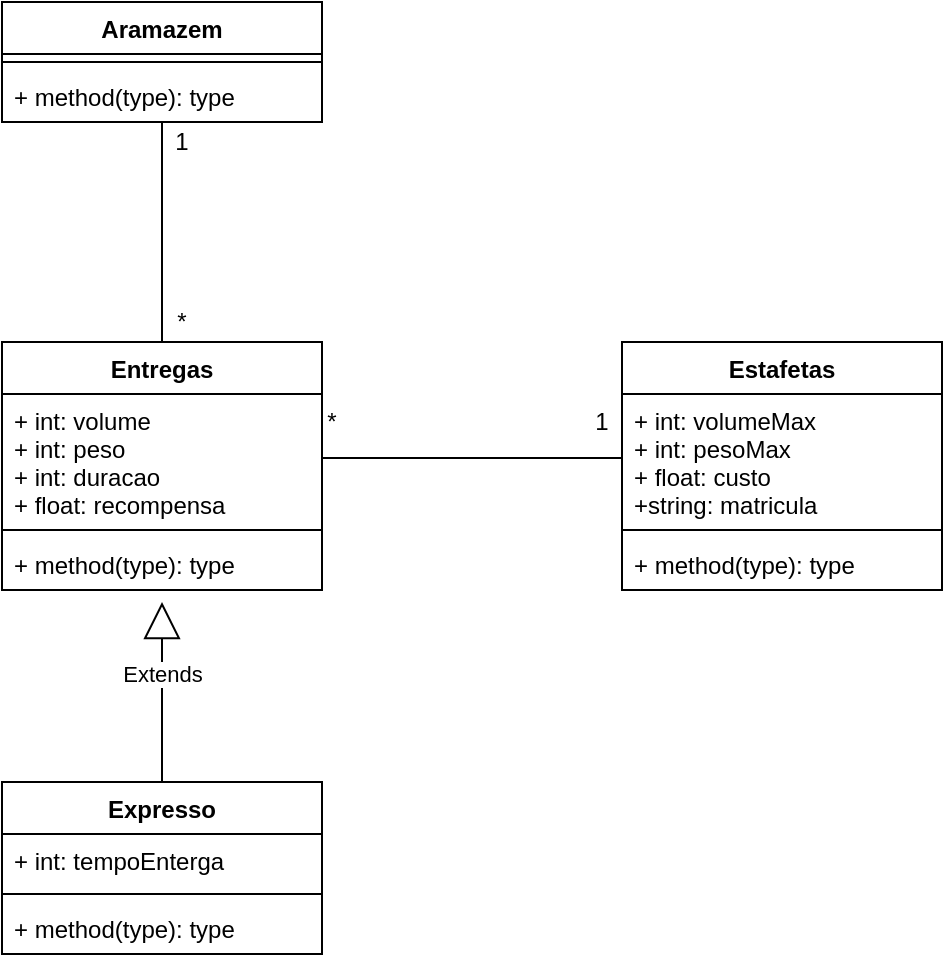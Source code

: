 <mxfile version="16.5.1" type="device"><diagram id="-OZzYJaDauWxOAdhfudc" name="Page-1"><mxGraphModel dx="1038" dy="649" grid="1" gridSize="10" guides="1" tooltips="1" connect="1" arrows="1" fold="1" page="1" pageScale="1" pageWidth="827" pageHeight="1169" math="0" shadow="0"><root><mxCell id="0"/><mxCell id="1" parent="0"/><mxCell id="FUiKfMFGU4h1PlsmWKt--1" value="Entregas" style="swimlane;fontStyle=1;align=center;verticalAlign=top;childLayout=stackLayout;horizontal=1;startSize=26;horizontalStack=0;resizeParent=1;resizeParentMax=0;resizeLast=0;collapsible=1;marginBottom=0;" parent="1" vertex="1"><mxGeometry x="160" y="240" width="160" height="124" as="geometry"/></mxCell><mxCell id="FUiKfMFGU4h1PlsmWKt--2" value="+ int: volume&#10;+ int: peso&#10;+ int: duracao&#10;+ float: recompensa" style="text;strokeColor=none;fillColor=none;align=left;verticalAlign=top;spacingLeft=4;spacingRight=4;overflow=hidden;rotatable=0;points=[[0,0.5],[1,0.5]];portConstraint=eastwest;" parent="FUiKfMFGU4h1PlsmWKt--1" vertex="1"><mxGeometry y="26" width="160" height="64" as="geometry"/></mxCell><mxCell id="FUiKfMFGU4h1PlsmWKt--3" value="" style="line;strokeWidth=1;fillColor=none;align=left;verticalAlign=middle;spacingTop=-1;spacingLeft=3;spacingRight=3;rotatable=0;labelPosition=right;points=[];portConstraint=eastwest;" parent="FUiKfMFGU4h1PlsmWKt--1" vertex="1"><mxGeometry y="90" width="160" height="8" as="geometry"/></mxCell><mxCell id="FUiKfMFGU4h1PlsmWKt--4" value="+ method(type): type" style="text;strokeColor=none;fillColor=none;align=left;verticalAlign=top;spacingLeft=4;spacingRight=4;overflow=hidden;rotatable=0;points=[[0,0.5],[1,0.5]];portConstraint=eastwest;" parent="FUiKfMFGU4h1PlsmWKt--1" vertex="1"><mxGeometry y="98" width="160" height="26" as="geometry"/></mxCell><mxCell id="FUiKfMFGU4h1PlsmWKt--5" value="Expresso" style="swimlane;fontStyle=1;align=center;verticalAlign=top;childLayout=stackLayout;horizontal=1;startSize=26;horizontalStack=0;resizeParent=1;resizeParentMax=0;resizeLast=0;collapsible=1;marginBottom=0;" parent="1" vertex="1"><mxGeometry x="160" y="460" width="160" height="86" as="geometry"/></mxCell><mxCell id="FUiKfMFGU4h1PlsmWKt--6" value="+ int: tempoEnterga" style="text;strokeColor=none;fillColor=none;align=left;verticalAlign=top;spacingLeft=4;spacingRight=4;overflow=hidden;rotatable=0;points=[[0,0.5],[1,0.5]];portConstraint=eastwest;" parent="FUiKfMFGU4h1PlsmWKt--5" vertex="1"><mxGeometry y="26" width="160" height="26" as="geometry"/></mxCell><mxCell id="FUiKfMFGU4h1PlsmWKt--7" value="" style="line;strokeWidth=1;fillColor=none;align=left;verticalAlign=middle;spacingTop=-1;spacingLeft=3;spacingRight=3;rotatable=0;labelPosition=right;points=[];portConstraint=eastwest;" parent="FUiKfMFGU4h1PlsmWKt--5" vertex="1"><mxGeometry y="52" width="160" height="8" as="geometry"/></mxCell><mxCell id="FUiKfMFGU4h1PlsmWKt--8" value="+ method(type): type" style="text;strokeColor=none;fillColor=none;align=left;verticalAlign=top;spacingLeft=4;spacingRight=4;overflow=hidden;rotatable=0;points=[[0,0.5],[1,0.5]];portConstraint=eastwest;" parent="FUiKfMFGU4h1PlsmWKt--5" vertex="1"><mxGeometry y="60" width="160" height="26" as="geometry"/></mxCell><mxCell id="FUiKfMFGU4h1PlsmWKt--19" value="Estafetas" style="swimlane;fontStyle=1;align=center;verticalAlign=top;childLayout=stackLayout;horizontal=1;startSize=26;horizontalStack=0;resizeParent=1;resizeParentMax=0;resizeLast=0;collapsible=1;marginBottom=0;" parent="1" vertex="1"><mxGeometry x="470" y="240" width="160" height="124" as="geometry"/></mxCell><mxCell id="FUiKfMFGU4h1PlsmWKt--20" value="+ int: volumeMax&#10;+ int: pesoMax&#10;+ float: custo&#10;+string: matricula" style="text;strokeColor=none;fillColor=none;align=left;verticalAlign=top;spacingLeft=4;spacingRight=4;overflow=hidden;rotatable=0;points=[[0,0.5],[1,0.5]];portConstraint=eastwest;" parent="FUiKfMFGU4h1PlsmWKt--19" vertex="1"><mxGeometry y="26" width="160" height="64" as="geometry"/></mxCell><mxCell id="FUiKfMFGU4h1PlsmWKt--21" value="" style="line;strokeWidth=1;fillColor=none;align=left;verticalAlign=middle;spacingTop=-1;spacingLeft=3;spacingRight=3;rotatable=0;labelPosition=right;points=[];portConstraint=eastwest;" parent="FUiKfMFGU4h1PlsmWKt--19" vertex="1"><mxGeometry y="90" width="160" height="8" as="geometry"/></mxCell><mxCell id="FUiKfMFGU4h1PlsmWKt--22" value="+ method(type): type" style="text;strokeColor=none;fillColor=none;align=left;verticalAlign=top;spacingLeft=4;spacingRight=4;overflow=hidden;rotatable=0;points=[[0,0.5],[1,0.5]];portConstraint=eastwest;" parent="FUiKfMFGU4h1PlsmWKt--19" vertex="1"><mxGeometry y="98" width="160" height="26" as="geometry"/></mxCell><mxCell id="qPA646EFk61KiKZNkOM3-1" style="edgeStyle=orthogonalEdgeStyle;rounded=0;orthogonalLoop=1;jettySize=auto;html=1;entryX=0.5;entryY=0;entryDx=0;entryDy=0;endArrow=none;endFill=0;" parent="1" source="FUiKfMFGU4h1PlsmWKt--23" target="FUiKfMFGU4h1PlsmWKt--1" edge="1"><mxGeometry relative="1" as="geometry"/></mxCell><mxCell id="FUiKfMFGU4h1PlsmWKt--23" value="Aramazem" style="swimlane;fontStyle=1;align=center;verticalAlign=top;childLayout=stackLayout;horizontal=1;startSize=26;horizontalStack=0;resizeParent=1;resizeParentMax=0;resizeLast=0;collapsible=1;marginBottom=0;" parent="1" vertex="1"><mxGeometry x="160" y="70" width="160" height="60" as="geometry"/></mxCell><mxCell id="FUiKfMFGU4h1PlsmWKt--25" value="" style="line;strokeWidth=1;fillColor=none;align=left;verticalAlign=middle;spacingTop=-1;spacingLeft=3;spacingRight=3;rotatable=0;labelPosition=right;points=[];portConstraint=eastwest;" parent="FUiKfMFGU4h1PlsmWKt--23" vertex="1"><mxGeometry y="26" width="160" height="8" as="geometry"/></mxCell><mxCell id="FUiKfMFGU4h1PlsmWKt--26" value="+ method(type): type" style="text;strokeColor=none;fillColor=none;align=left;verticalAlign=top;spacingLeft=4;spacingRight=4;overflow=hidden;rotatable=0;points=[[0,0.5],[1,0.5]];portConstraint=eastwest;" parent="FUiKfMFGU4h1PlsmWKt--23" vertex="1"><mxGeometry y="34" width="160" height="26" as="geometry"/></mxCell><mxCell id="qPA646EFk61KiKZNkOM3-2" style="edgeStyle=orthogonalEdgeStyle;rounded=0;orthogonalLoop=1;jettySize=auto;html=1;exitX=1;exitY=0.5;exitDx=0;exitDy=0;entryX=0;entryY=0.5;entryDx=0;entryDy=0;endArrow=none;endFill=0;" parent="1" source="FUiKfMFGU4h1PlsmWKt--2" target="FUiKfMFGU4h1PlsmWKt--20" edge="1"><mxGeometry relative="1" as="geometry"/></mxCell><mxCell id="qPA646EFk61KiKZNkOM3-3" value="*" style="text;html=1;strokeColor=none;fillColor=none;align=center;verticalAlign=middle;whiteSpace=wrap;rounded=0;" parent="1" vertex="1"><mxGeometry x="320" y="270" width="10" height="20" as="geometry"/></mxCell><mxCell id="qPA646EFk61KiKZNkOM3-4" value="1" style="text;html=1;strokeColor=none;fillColor=none;align=center;verticalAlign=middle;whiteSpace=wrap;rounded=0;" parent="1" vertex="1"><mxGeometry x="450" y="270" width="20" height="20" as="geometry"/></mxCell><mxCell id="qPA646EFk61KiKZNkOM3-5" value="*" style="text;html=1;strokeColor=none;fillColor=none;align=center;verticalAlign=middle;whiteSpace=wrap;rounded=0;" parent="1" vertex="1"><mxGeometry x="240" y="220" width="20" height="20" as="geometry"/></mxCell><mxCell id="qPA646EFk61KiKZNkOM3-6" value="1" style="text;html=1;strokeColor=none;fillColor=none;align=center;verticalAlign=middle;whiteSpace=wrap;rounded=0;" parent="1" vertex="1"><mxGeometry x="240" y="130" width="20" height="20" as="geometry"/></mxCell><mxCell id="qPA646EFk61KiKZNkOM3-8" value="Extends" style="endArrow=block;endSize=16;endFill=0;html=1;rounded=0;exitX=0.5;exitY=0;exitDx=0;exitDy=0;" parent="1" source="FUiKfMFGU4h1PlsmWKt--5" edge="1"><mxGeometry x="0.2" width="160" relative="1" as="geometry"><mxPoint x="130" y="400" as="sourcePoint"/><mxPoint x="240" y="370" as="targetPoint"/><mxPoint as="offset"/></mxGeometry></mxCell></root></mxGraphModel></diagram></mxfile>